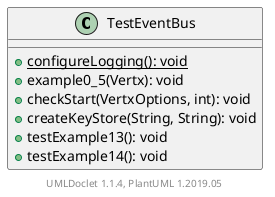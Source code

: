 @startuml

    class TestEventBus [[TestEventBus.html]] {
        {static} +configureLogging(): void
        +example0_5(Vertx): void
        +checkStart(VertxOptions, int): void
        +createKeyStore(String, String): void
        +testExample13(): void
        +testExample14(): void
    }


    center footer UMLDoclet 1.1.4, PlantUML 1.2019.05
@enduml
